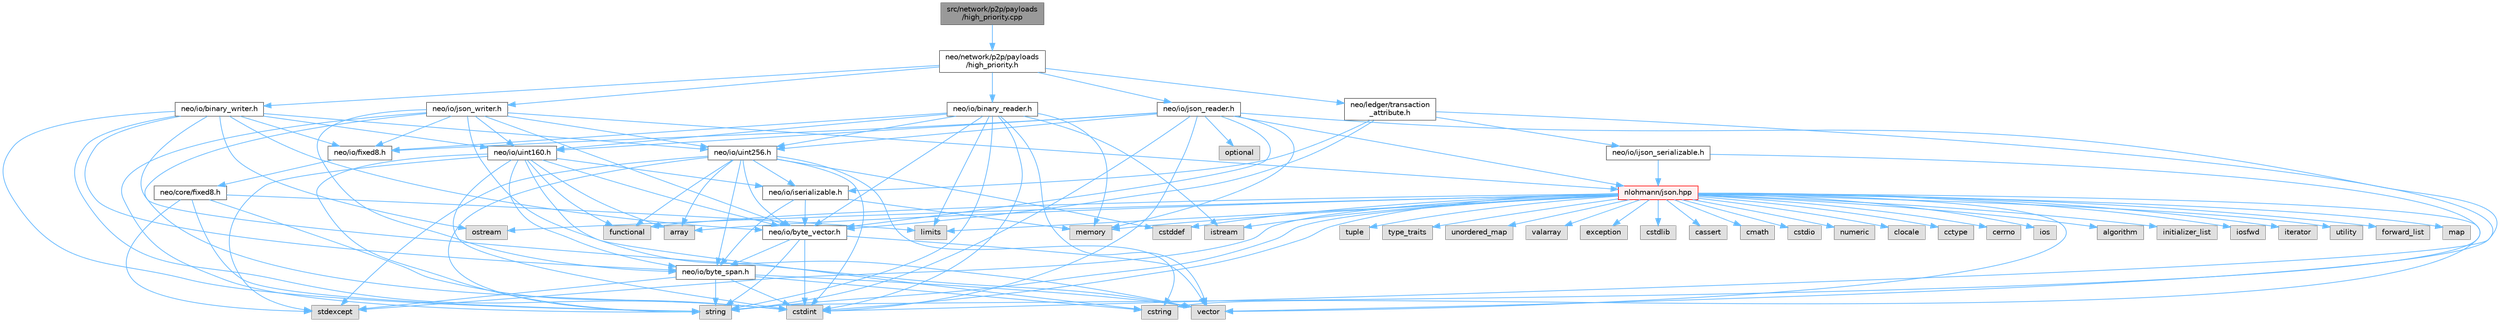 digraph "src/network/p2p/payloads/high_priority.cpp"
{
 // LATEX_PDF_SIZE
  bgcolor="transparent";
  edge [fontname=Helvetica,fontsize=10,labelfontname=Helvetica,labelfontsize=10];
  node [fontname=Helvetica,fontsize=10,shape=box,height=0.2,width=0.4];
  Node1 [id="Node000001",label="src/network/p2p/payloads\l/high_priority.cpp",height=0.2,width=0.4,color="gray40", fillcolor="grey60", style="filled", fontcolor="black",tooltip=" "];
  Node1 -> Node2 [id="edge120_Node000001_Node000002",color="steelblue1",style="solid",tooltip=" "];
  Node2 [id="Node000002",label="neo/network/p2p/payloads\l/high_priority.h",height=0.2,width=0.4,color="grey40", fillcolor="white", style="filled",URL="$high__priority_8h.html",tooltip=" "];
  Node2 -> Node3 [id="edge121_Node000002_Node000003",color="steelblue1",style="solid",tooltip=" "];
  Node3 [id="Node000003",label="neo/io/binary_reader.h",height=0.2,width=0.4,color="grey40", fillcolor="white", style="filled",URL="$binary__reader_8h.html",tooltip=" "];
  Node3 -> Node4 [id="edge122_Node000003_Node000004",color="steelblue1",style="solid",tooltip=" "];
  Node4 [id="Node000004",label="neo/io/byte_vector.h",height=0.2,width=0.4,color="grey40", fillcolor="white", style="filled",URL="$io_2byte__vector_8h.html",tooltip=" "];
  Node4 -> Node5 [id="edge123_Node000004_Node000005",color="steelblue1",style="solid",tooltip=" "];
  Node5 [id="Node000005",label="neo/io/byte_span.h",height=0.2,width=0.4,color="grey40", fillcolor="white", style="filled",URL="$io_2byte__span_8h.html",tooltip=" "];
  Node5 -> Node6 [id="edge124_Node000005_Node000006",color="steelblue1",style="solid",tooltip=" "];
  Node6 [id="Node000006",label="cstdint",height=0.2,width=0.4,color="grey60", fillcolor="#E0E0E0", style="filled",tooltip=" "];
  Node5 -> Node7 [id="edge125_Node000005_Node000007",color="steelblue1",style="solid",tooltip=" "];
  Node7 [id="Node000007",label="cstring",height=0.2,width=0.4,color="grey60", fillcolor="#E0E0E0", style="filled",tooltip=" "];
  Node5 -> Node8 [id="edge126_Node000005_Node000008",color="steelblue1",style="solid",tooltip=" "];
  Node8 [id="Node000008",label="stdexcept",height=0.2,width=0.4,color="grey60", fillcolor="#E0E0E0", style="filled",tooltip=" "];
  Node5 -> Node9 [id="edge127_Node000005_Node000009",color="steelblue1",style="solid",tooltip=" "];
  Node9 [id="Node000009",label="string",height=0.2,width=0.4,color="grey60", fillcolor="#E0E0E0", style="filled",tooltip=" "];
  Node5 -> Node10 [id="edge128_Node000005_Node000010",color="steelblue1",style="solid",tooltip=" "];
  Node10 [id="Node000010",label="vector",height=0.2,width=0.4,color="grey60", fillcolor="#E0E0E0", style="filled",tooltip=" "];
  Node4 -> Node6 [id="edge129_Node000004_Node000006",color="steelblue1",style="solid",tooltip=" "];
  Node4 -> Node9 [id="edge130_Node000004_Node000009",color="steelblue1",style="solid",tooltip=" "];
  Node4 -> Node10 [id="edge131_Node000004_Node000010",color="steelblue1",style="solid",tooltip=" "];
  Node3 -> Node11 [id="edge132_Node000003_Node000011",color="steelblue1",style="solid",tooltip=" "];
  Node11 [id="Node000011",label="neo/io/fixed8.h",height=0.2,width=0.4,color="grey40", fillcolor="white", style="filled",URL="$io_2fixed8_8h.html",tooltip=" "];
  Node11 -> Node12 [id="edge133_Node000011_Node000012",color="steelblue1",style="solid",tooltip=" "];
  Node12 [id="Node000012",label="neo/core/fixed8.h",height=0.2,width=0.4,color="grey40", fillcolor="white", style="filled",URL="$core_2fixed8_8h.html",tooltip=" "];
  Node12 -> Node6 [id="edge134_Node000012_Node000006",color="steelblue1",style="solid",tooltip=" "];
  Node12 -> Node13 [id="edge135_Node000012_Node000013",color="steelblue1",style="solid",tooltip=" "];
  Node13 [id="Node000013",label="limits",height=0.2,width=0.4,color="grey60", fillcolor="#E0E0E0", style="filled",tooltip=" "];
  Node12 -> Node8 [id="edge136_Node000012_Node000008",color="steelblue1",style="solid",tooltip=" "];
  Node12 -> Node9 [id="edge137_Node000012_Node000009",color="steelblue1",style="solid",tooltip=" "];
  Node3 -> Node14 [id="edge138_Node000003_Node000014",color="steelblue1",style="solid",tooltip=" "];
  Node14 [id="Node000014",label="neo/io/uint160.h",height=0.2,width=0.4,color="grey40", fillcolor="white", style="filled",URL="$uint160_8h.html",tooltip=" "];
  Node14 -> Node5 [id="edge139_Node000014_Node000005",color="steelblue1",style="solid",tooltip=" "];
  Node14 -> Node4 [id="edge140_Node000014_Node000004",color="steelblue1",style="solid",tooltip=" "];
  Node14 -> Node15 [id="edge141_Node000014_Node000015",color="steelblue1",style="solid",tooltip=" "];
  Node15 [id="Node000015",label="neo/io/iserializable.h",height=0.2,width=0.4,color="grey40", fillcolor="white", style="filled",URL="$iserializable_8h.html",tooltip=" "];
  Node15 -> Node5 [id="edge142_Node000015_Node000005",color="steelblue1",style="solid",tooltip=" "];
  Node15 -> Node4 [id="edge143_Node000015_Node000004",color="steelblue1",style="solid",tooltip=" "];
  Node15 -> Node16 [id="edge144_Node000015_Node000016",color="steelblue1",style="solid",tooltip=" "];
  Node16 [id="Node000016",label="memory",height=0.2,width=0.4,color="grey60", fillcolor="#E0E0E0", style="filled",tooltip=" "];
  Node14 -> Node17 [id="edge145_Node000014_Node000017",color="steelblue1",style="solid",tooltip=" "];
  Node17 [id="Node000017",label="array",height=0.2,width=0.4,color="grey60", fillcolor="#E0E0E0", style="filled",tooltip=" "];
  Node14 -> Node6 [id="edge146_Node000014_Node000006",color="steelblue1",style="solid",tooltip=" "];
  Node14 -> Node7 [id="edge147_Node000014_Node000007",color="steelblue1",style="solid",tooltip=" "];
  Node14 -> Node18 [id="edge148_Node000014_Node000018",color="steelblue1",style="solid",tooltip=" "];
  Node18 [id="Node000018",label="functional",height=0.2,width=0.4,color="grey60", fillcolor="#E0E0E0", style="filled",tooltip=" "];
  Node14 -> Node8 [id="edge149_Node000014_Node000008",color="steelblue1",style="solid",tooltip=" "];
  Node14 -> Node9 [id="edge150_Node000014_Node000009",color="steelblue1",style="solid",tooltip=" "];
  Node3 -> Node19 [id="edge151_Node000003_Node000019",color="steelblue1",style="solid",tooltip=" "];
  Node19 [id="Node000019",label="neo/io/uint256.h",height=0.2,width=0.4,color="grey40", fillcolor="white", style="filled",URL="$uint256_8h.html",tooltip=" "];
  Node19 -> Node5 [id="edge152_Node000019_Node000005",color="steelblue1",style="solid",tooltip=" "];
  Node19 -> Node4 [id="edge153_Node000019_Node000004",color="steelblue1",style="solid",tooltip=" "];
  Node19 -> Node15 [id="edge154_Node000019_Node000015",color="steelblue1",style="solid",tooltip=" "];
  Node19 -> Node17 [id="edge155_Node000019_Node000017",color="steelblue1",style="solid",tooltip=" "];
  Node19 -> Node20 [id="edge156_Node000019_Node000020",color="steelblue1",style="solid",tooltip=" "];
  Node20 [id="Node000020",label="cstddef",height=0.2,width=0.4,color="grey60", fillcolor="#E0E0E0", style="filled",tooltip=" "];
  Node19 -> Node6 [id="edge157_Node000019_Node000006",color="steelblue1",style="solid",tooltip=" "];
  Node19 -> Node7 [id="edge158_Node000019_Node000007",color="steelblue1",style="solid",tooltip=" "];
  Node19 -> Node18 [id="edge159_Node000019_Node000018",color="steelblue1",style="solid",tooltip=" "];
  Node19 -> Node8 [id="edge160_Node000019_Node000008",color="steelblue1",style="solid",tooltip=" "];
  Node19 -> Node9 [id="edge161_Node000019_Node000009",color="steelblue1",style="solid",tooltip=" "];
  Node3 -> Node6 [id="edge162_Node000003_Node000006",color="steelblue1",style="solid",tooltip=" "];
  Node3 -> Node21 [id="edge163_Node000003_Node000021",color="steelblue1",style="solid",tooltip=" "];
  Node21 [id="Node000021",label="istream",height=0.2,width=0.4,color="grey60", fillcolor="#E0E0E0", style="filled",tooltip=" "];
  Node3 -> Node13 [id="edge164_Node000003_Node000013",color="steelblue1",style="solid",tooltip=" "];
  Node3 -> Node16 [id="edge165_Node000003_Node000016",color="steelblue1",style="solid",tooltip=" "];
  Node3 -> Node9 [id="edge166_Node000003_Node000009",color="steelblue1",style="solid",tooltip=" "];
  Node3 -> Node10 [id="edge167_Node000003_Node000010",color="steelblue1",style="solid",tooltip=" "];
  Node2 -> Node22 [id="edge168_Node000002_Node000022",color="steelblue1",style="solid",tooltip=" "];
  Node22 [id="Node000022",label="neo/io/binary_writer.h",height=0.2,width=0.4,color="grey40", fillcolor="white", style="filled",URL="$binary__writer_8h.html",tooltip=" "];
  Node22 -> Node5 [id="edge169_Node000022_Node000005",color="steelblue1",style="solid",tooltip=" "];
  Node22 -> Node4 [id="edge170_Node000022_Node000004",color="steelblue1",style="solid",tooltip=" "];
  Node22 -> Node11 [id="edge171_Node000022_Node000011",color="steelblue1",style="solid",tooltip=" "];
  Node22 -> Node14 [id="edge172_Node000022_Node000014",color="steelblue1",style="solid",tooltip=" "];
  Node22 -> Node19 [id="edge173_Node000022_Node000019",color="steelblue1",style="solid",tooltip=" "];
  Node22 -> Node6 [id="edge174_Node000022_Node000006",color="steelblue1",style="solid",tooltip=" "];
  Node22 -> Node23 [id="edge175_Node000022_Node000023",color="steelblue1",style="solid",tooltip=" "];
  Node23 [id="Node000023",label="ostream",height=0.2,width=0.4,color="grey60", fillcolor="#E0E0E0", style="filled",tooltip=" "];
  Node22 -> Node9 [id="edge176_Node000022_Node000009",color="steelblue1",style="solid",tooltip=" "];
  Node22 -> Node10 [id="edge177_Node000022_Node000010",color="steelblue1",style="solid",tooltip=" "];
  Node2 -> Node24 [id="edge178_Node000002_Node000024",color="steelblue1",style="solid",tooltip=" "];
  Node24 [id="Node000024",label="neo/io/json_reader.h",height=0.2,width=0.4,color="grey40", fillcolor="white", style="filled",URL="$json__reader_8h.html",tooltip=" "];
  Node24 -> Node4 [id="edge179_Node000024_Node000004",color="steelblue1",style="solid",tooltip=" "];
  Node24 -> Node11 [id="edge180_Node000024_Node000011",color="steelblue1",style="solid",tooltip=" "];
  Node24 -> Node14 [id="edge181_Node000024_Node000014",color="steelblue1",style="solid",tooltip=" "];
  Node24 -> Node19 [id="edge182_Node000024_Node000019",color="steelblue1",style="solid",tooltip=" "];
  Node24 -> Node6 [id="edge183_Node000024_Node000006",color="steelblue1",style="solid",tooltip=" "];
  Node24 -> Node16 [id="edge184_Node000024_Node000016",color="steelblue1",style="solid",tooltip=" "];
  Node24 -> Node25 [id="edge185_Node000024_Node000025",color="steelblue1",style="solid",tooltip=" "];
  Node25 [id="Node000025",label="nlohmann/json.hpp",height=0.2,width=0.4,color="red", fillcolor="#FFF0F0", style="filled",URL="$json_8hpp.html",tooltip=" "];
  Node25 -> Node26 [id="edge186_Node000025_Node000026",color="steelblue1",style="solid",tooltip=" "];
  Node26 [id="Node000026",label="algorithm",height=0.2,width=0.4,color="grey60", fillcolor="#E0E0E0", style="filled",tooltip=" "];
  Node25 -> Node20 [id="edge187_Node000025_Node000020",color="steelblue1",style="solid",tooltip=" "];
  Node25 -> Node18 [id="edge188_Node000025_Node000018",color="steelblue1",style="solid",tooltip=" "];
  Node25 -> Node27 [id="edge189_Node000025_Node000027",color="steelblue1",style="solid",tooltip=" "];
  Node27 [id="Node000027",label="initializer_list",height=0.2,width=0.4,color="grey60", fillcolor="#E0E0E0", style="filled",tooltip=" "];
  Node25 -> Node28 [id="edge190_Node000025_Node000028",color="steelblue1",style="solid",tooltip=" "];
  Node28 [id="Node000028",label="iosfwd",height=0.2,width=0.4,color="grey60", fillcolor="#E0E0E0", style="filled",tooltip=" "];
  Node25 -> Node29 [id="edge191_Node000025_Node000029",color="steelblue1",style="solid",tooltip=" "];
  Node29 [id="Node000029",label="iterator",height=0.2,width=0.4,color="grey60", fillcolor="#E0E0E0", style="filled",tooltip=" "];
  Node25 -> Node16 [id="edge192_Node000025_Node000016",color="steelblue1",style="solid",tooltip=" "];
  Node25 -> Node9 [id="edge193_Node000025_Node000009",color="steelblue1",style="solid",tooltip=" "];
  Node25 -> Node30 [id="edge194_Node000025_Node000030",color="steelblue1",style="solid",tooltip=" "];
  Node30 [id="Node000030",label="utility",height=0.2,width=0.4,color="grey60", fillcolor="#E0E0E0", style="filled",tooltip=" "];
  Node25 -> Node10 [id="edge195_Node000025_Node000010",color="steelblue1",style="solid",tooltip=" "];
  Node25 -> Node17 [id="edge196_Node000025_Node000017",color="steelblue1",style="solid",tooltip=" "];
  Node25 -> Node31 [id="edge197_Node000025_Node000031",color="steelblue1",style="solid",tooltip=" "];
  Node31 [id="Node000031",label="forward_list",height=0.2,width=0.4,color="grey60", fillcolor="#E0E0E0", style="filled",tooltip=" "];
  Node25 -> Node32 [id="edge198_Node000025_Node000032",color="steelblue1",style="solid",tooltip=" "];
  Node32 [id="Node000032",label="map",height=0.2,width=0.4,color="grey60", fillcolor="#E0E0E0", style="filled",tooltip=" "];
  Node25 -> Node33 [id="edge199_Node000025_Node000033",color="steelblue1",style="solid",tooltip=" "];
  Node33 [id="Node000033",label="tuple",height=0.2,width=0.4,color="grey60", fillcolor="#E0E0E0", style="filled",tooltip=" "];
  Node25 -> Node34 [id="edge200_Node000025_Node000034",color="steelblue1",style="solid",tooltip=" "];
  Node34 [id="Node000034",label="type_traits",height=0.2,width=0.4,color="grey60", fillcolor="#E0E0E0", style="filled",tooltip=" "];
  Node25 -> Node35 [id="edge201_Node000025_Node000035",color="steelblue1",style="solid",tooltip=" "];
  Node35 [id="Node000035",label="unordered_map",height=0.2,width=0.4,color="grey60", fillcolor="#E0E0E0", style="filled",tooltip=" "];
  Node25 -> Node36 [id="edge202_Node000025_Node000036",color="steelblue1",style="solid",tooltip=" "];
  Node36 [id="Node000036",label="valarray",height=0.2,width=0.4,color="grey60", fillcolor="#E0E0E0", style="filled",tooltip=" "];
  Node25 -> Node37 [id="edge203_Node000025_Node000037",color="steelblue1",style="solid",tooltip=" "];
  Node37 [id="Node000037",label="exception",height=0.2,width=0.4,color="grey60", fillcolor="#E0E0E0", style="filled",tooltip=" "];
  Node25 -> Node8 [id="edge204_Node000025_Node000008",color="steelblue1",style="solid",tooltip=" "];
  Node25 -> Node6 [id="edge205_Node000025_Node000006",color="steelblue1",style="solid",tooltip=" "];
  Node25 -> Node38 [id="edge206_Node000025_Node000038",color="steelblue1",style="solid",tooltip=" "];
  Node38 [id="Node000038",label="cstdlib",height=0.2,width=0.4,color="grey60", fillcolor="#E0E0E0", style="filled",tooltip=" "];
  Node25 -> Node39 [id="edge207_Node000025_Node000039",color="steelblue1",style="solid",tooltip=" "];
  Node39 [id="Node000039",label="cassert",height=0.2,width=0.4,color="grey60", fillcolor="#E0E0E0", style="filled",tooltip=" "];
  Node25 -> Node13 [id="edge208_Node000025_Node000013",color="steelblue1",style="solid",tooltip=" "];
  Node25 -> Node7 [id="edge209_Node000025_Node000007",color="steelblue1",style="solid",tooltip=" "];
  Node25 -> Node40 [id="edge210_Node000025_Node000040",color="steelblue1",style="solid",tooltip=" "];
  Node40 [id="Node000040",label="cmath",height=0.2,width=0.4,color="grey60", fillcolor="#E0E0E0", style="filled",tooltip=" "];
  Node25 -> Node41 [id="edge211_Node000025_Node000041",color="steelblue1",style="solid",tooltip=" "];
  Node41 [id="Node000041",label="cstdio",height=0.2,width=0.4,color="grey60", fillcolor="#E0E0E0", style="filled",tooltip=" "];
  Node25 -> Node42 [id="edge212_Node000025_Node000042",color="steelblue1",style="solid",tooltip=" "];
  Node42 [id="Node000042",label="numeric",height=0.2,width=0.4,color="grey60", fillcolor="#E0E0E0", style="filled",tooltip=" "];
  Node25 -> Node21 [id="edge213_Node000025_Node000021",color="steelblue1",style="solid",tooltip=" "];
  Node25 -> Node43 [id="edge214_Node000025_Node000043",color="steelblue1",style="solid",tooltip=" "];
  Node43 [id="Node000043",label="clocale",height=0.2,width=0.4,color="grey60", fillcolor="#E0E0E0", style="filled",tooltip=" "];
  Node25 -> Node44 [id="edge215_Node000025_Node000044",color="steelblue1",style="solid",tooltip=" "];
  Node44 [id="Node000044",label="cctype",height=0.2,width=0.4,color="grey60", fillcolor="#E0E0E0", style="filled",tooltip=" "];
  Node25 -> Node45 [id="edge216_Node000025_Node000045",color="steelblue1",style="solid",tooltip=" "];
  Node45 [id="Node000045",label="cerrno",height=0.2,width=0.4,color="grey60", fillcolor="#E0E0E0", style="filled",tooltip=" "];
  Node25 -> Node46 [id="edge217_Node000025_Node000046",color="steelblue1",style="solid",tooltip=" "];
  Node46 [id="Node000046",label="ios",height=0.2,width=0.4,color="grey60", fillcolor="#E0E0E0", style="filled",tooltip=" "];
  Node25 -> Node23 [id="edge218_Node000025_Node000023",color="steelblue1",style="solid",tooltip=" "];
  Node24 -> Node48 [id="edge219_Node000024_Node000048",color="steelblue1",style="solid",tooltip=" "];
  Node48 [id="Node000048",label="optional",height=0.2,width=0.4,color="grey60", fillcolor="#E0E0E0", style="filled",tooltip=" "];
  Node24 -> Node9 [id="edge220_Node000024_Node000009",color="steelblue1",style="solid",tooltip=" "];
  Node24 -> Node10 [id="edge221_Node000024_Node000010",color="steelblue1",style="solid",tooltip=" "];
  Node2 -> Node49 [id="edge222_Node000002_Node000049",color="steelblue1",style="solid",tooltip=" "];
  Node49 [id="Node000049",label="neo/io/json_writer.h",height=0.2,width=0.4,color="grey40", fillcolor="white", style="filled",URL="$json__writer_8h.html",tooltip=" "];
  Node49 -> Node5 [id="edge223_Node000049_Node000005",color="steelblue1",style="solid",tooltip=" "];
  Node49 -> Node4 [id="edge224_Node000049_Node000004",color="steelblue1",style="solid",tooltip=" "];
  Node49 -> Node11 [id="edge225_Node000049_Node000011",color="steelblue1",style="solid",tooltip=" "];
  Node49 -> Node14 [id="edge226_Node000049_Node000014",color="steelblue1",style="solid",tooltip=" "];
  Node49 -> Node19 [id="edge227_Node000049_Node000019",color="steelblue1",style="solid",tooltip=" "];
  Node49 -> Node6 [id="edge228_Node000049_Node000006",color="steelblue1",style="solid",tooltip=" "];
  Node49 -> Node25 [id="edge229_Node000049_Node000025",color="steelblue1",style="solid",tooltip=" "];
  Node49 -> Node9 [id="edge230_Node000049_Node000009",color="steelblue1",style="solid",tooltip=" "];
  Node49 -> Node10 [id="edge231_Node000049_Node000010",color="steelblue1",style="solid",tooltip=" "];
  Node2 -> Node50 [id="edge232_Node000002_Node000050",color="steelblue1",style="solid",tooltip=" "];
  Node50 [id="Node000050",label="neo/ledger/transaction\l_attribute.h",height=0.2,width=0.4,color="grey40", fillcolor="white", style="filled",URL="$transaction__attribute_8h.html",tooltip=" "];
  Node50 -> Node4 [id="edge233_Node000050_Node000004",color="steelblue1",style="solid",tooltip=" "];
  Node50 -> Node51 [id="edge234_Node000050_Node000051",color="steelblue1",style="solid",tooltip=" "];
  Node51 [id="Node000051",label="neo/io/ijson_serializable.h",height=0.2,width=0.4,color="grey40", fillcolor="white", style="filled",URL="$ijson__serializable_8h.html",tooltip=" "];
  Node51 -> Node25 [id="edge235_Node000051_Node000025",color="steelblue1",style="solid",tooltip=" "];
  Node51 -> Node9 [id="edge236_Node000051_Node000009",color="steelblue1",style="solid",tooltip=" "];
  Node50 -> Node15 [id="edge237_Node000050_Node000015",color="steelblue1",style="solid",tooltip=" "];
  Node50 -> Node6 [id="edge238_Node000050_Node000006",color="steelblue1",style="solid",tooltip=" "];
}
